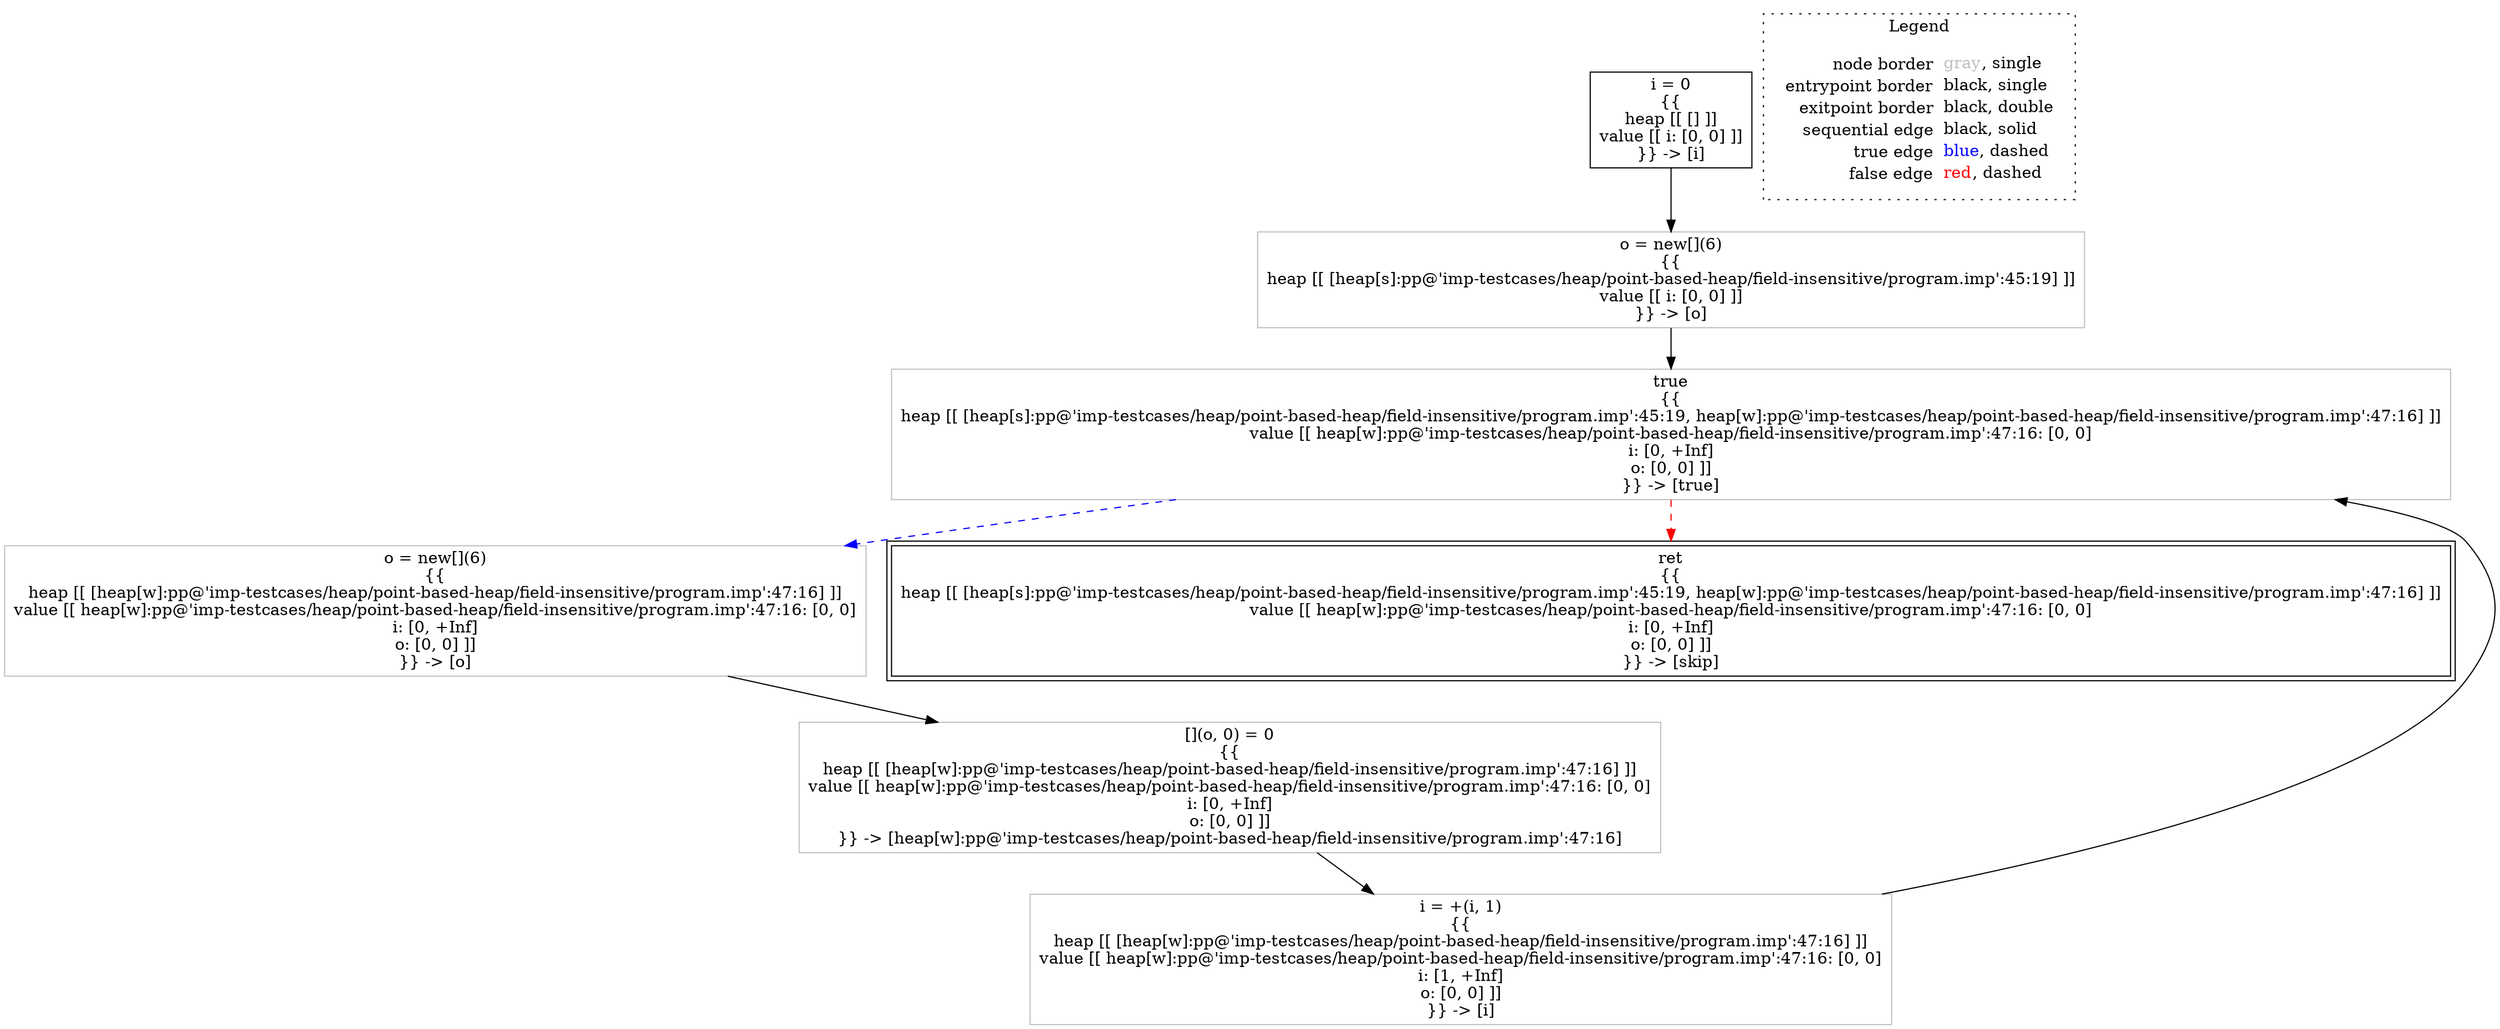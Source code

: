 digraph {
	"node0" [shape="rect",color="black",label=<i = 0<BR/>{{<BR/>heap [[ [] ]]<BR/>value [[ i: [0, 0] ]]<BR/>}} -&gt; [i]>];
	"node1" [shape="rect",color="gray",label=<true<BR/>{{<BR/>heap [[ [heap[s]:pp@'imp-testcases/heap/point-based-heap/field-insensitive/program.imp':45:19, heap[w]:pp@'imp-testcases/heap/point-based-heap/field-insensitive/program.imp':47:16] ]]<BR/>value [[ heap[w]:pp@'imp-testcases/heap/point-based-heap/field-insensitive/program.imp':47:16: [0, 0]<BR/>i: [0, +Inf]<BR/>o: [0, 0] ]]<BR/>}} -&gt; [true]>];
	"node2" [shape="rect",color="gray",label=<i = +(i, 1)<BR/>{{<BR/>heap [[ [heap[w]:pp@'imp-testcases/heap/point-based-heap/field-insensitive/program.imp':47:16] ]]<BR/>value [[ heap[w]:pp@'imp-testcases/heap/point-based-heap/field-insensitive/program.imp':47:16: [0, 0]<BR/>i: [1, +Inf]<BR/>o: [0, 0] ]]<BR/>}} -&gt; [i]>];
	"node3" [shape="rect",color="gray",label=<o = new[](6)<BR/>{{<BR/>heap [[ [heap[s]:pp@'imp-testcases/heap/point-based-heap/field-insensitive/program.imp':45:19] ]]<BR/>value [[ i: [0, 0] ]]<BR/>}} -&gt; [o]>];
	"node4" [shape="rect",color="gray",label=<[](o, 0) = 0<BR/>{{<BR/>heap [[ [heap[w]:pp@'imp-testcases/heap/point-based-heap/field-insensitive/program.imp':47:16] ]]<BR/>value [[ heap[w]:pp@'imp-testcases/heap/point-based-heap/field-insensitive/program.imp':47:16: [0, 0]<BR/>i: [0, +Inf]<BR/>o: [0, 0] ]]<BR/>}} -&gt; [heap[w]:pp@'imp-testcases/heap/point-based-heap/field-insensitive/program.imp':47:16]>];
	"node5" [shape="rect",color="gray",label=<o = new[](6)<BR/>{{<BR/>heap [[ [heap[w]:pp@'imp-testcases/heap/point-based-heap/field-insensitive/program.imp':47:16] ]]<BR/>value [[ heap[w]:pp@'imp-testcases/heap/point-based-heap/field-insensitive/program.imp':47:16: [0, 0]<BR/>i: [0, +Inf]<BR/>o: [0, 0] ]]<BR/>}} -&gt; [o]>];
	"node6" [shape="rect",color="black",peripheries="2",label=<ret<BR/>{{<BR/>heap [[ [heap[s]:pp@'imp-testcases/heap/point-based-heap/field-insensitive/program.imp':45:19, heap[w]:pp@'imp-testcases/heap/point-based-heap/field-insensitive/program.imp':47:16] ]]<BR/>value [[ heap[w]:pp@'imp-testcases/heap/point-based-heap/field-insensitive/program.imp':47:16: [0, 0]<BR/>i: [0, +Inf]<BR/>o: [0, 0] ]]<BR/>}} -&gt; [skip]>];
	"node1" -> "node5" [color="blue",style="dashed"];
	"node1" -> "node6" [color="red",style="dashed"];
	"node2" -> "node1" [color="black"];
	"node3" -> "node1" [color="black"];
	"node4" -> "node2" [color="black"];
	"node0" -> "node3" [color="black"];
	"node5" -> "node4" [color="black"];
subgraph cluster_legend {
	label="Legend";
	style=dotted;
	node [shape=plaintext];
	"legend" [label=<<table border="0" cellpadding="2" cellspacing="0" cellborder="0"><tr><td align="right">node border&nbsp;</td><td align="left"><font color="gray">gray</font>, single</td></tr><tr><td align="right">entrypoint border&nbsp;</td><td align="left"><font color="black">black</font>, single</td></tr><tr><td align="right">exitpoint border&nbsp;</td><td align="left"><font color="black">black</font>, double</td></tr><tr><td align="right">sequential edge&nbsp;</td><td align="left"><font color="black">black</font>, solid</td></tr><tr><td align="right">true edge&nbsp;</td><td align="left"><font color="blue">blue</font>, dashed</td></tr><tr><td align="right">false edge&nbsp;</td><td align="left"><font color="red">red</font>, dashed</td></tr></table>>];
}

}
